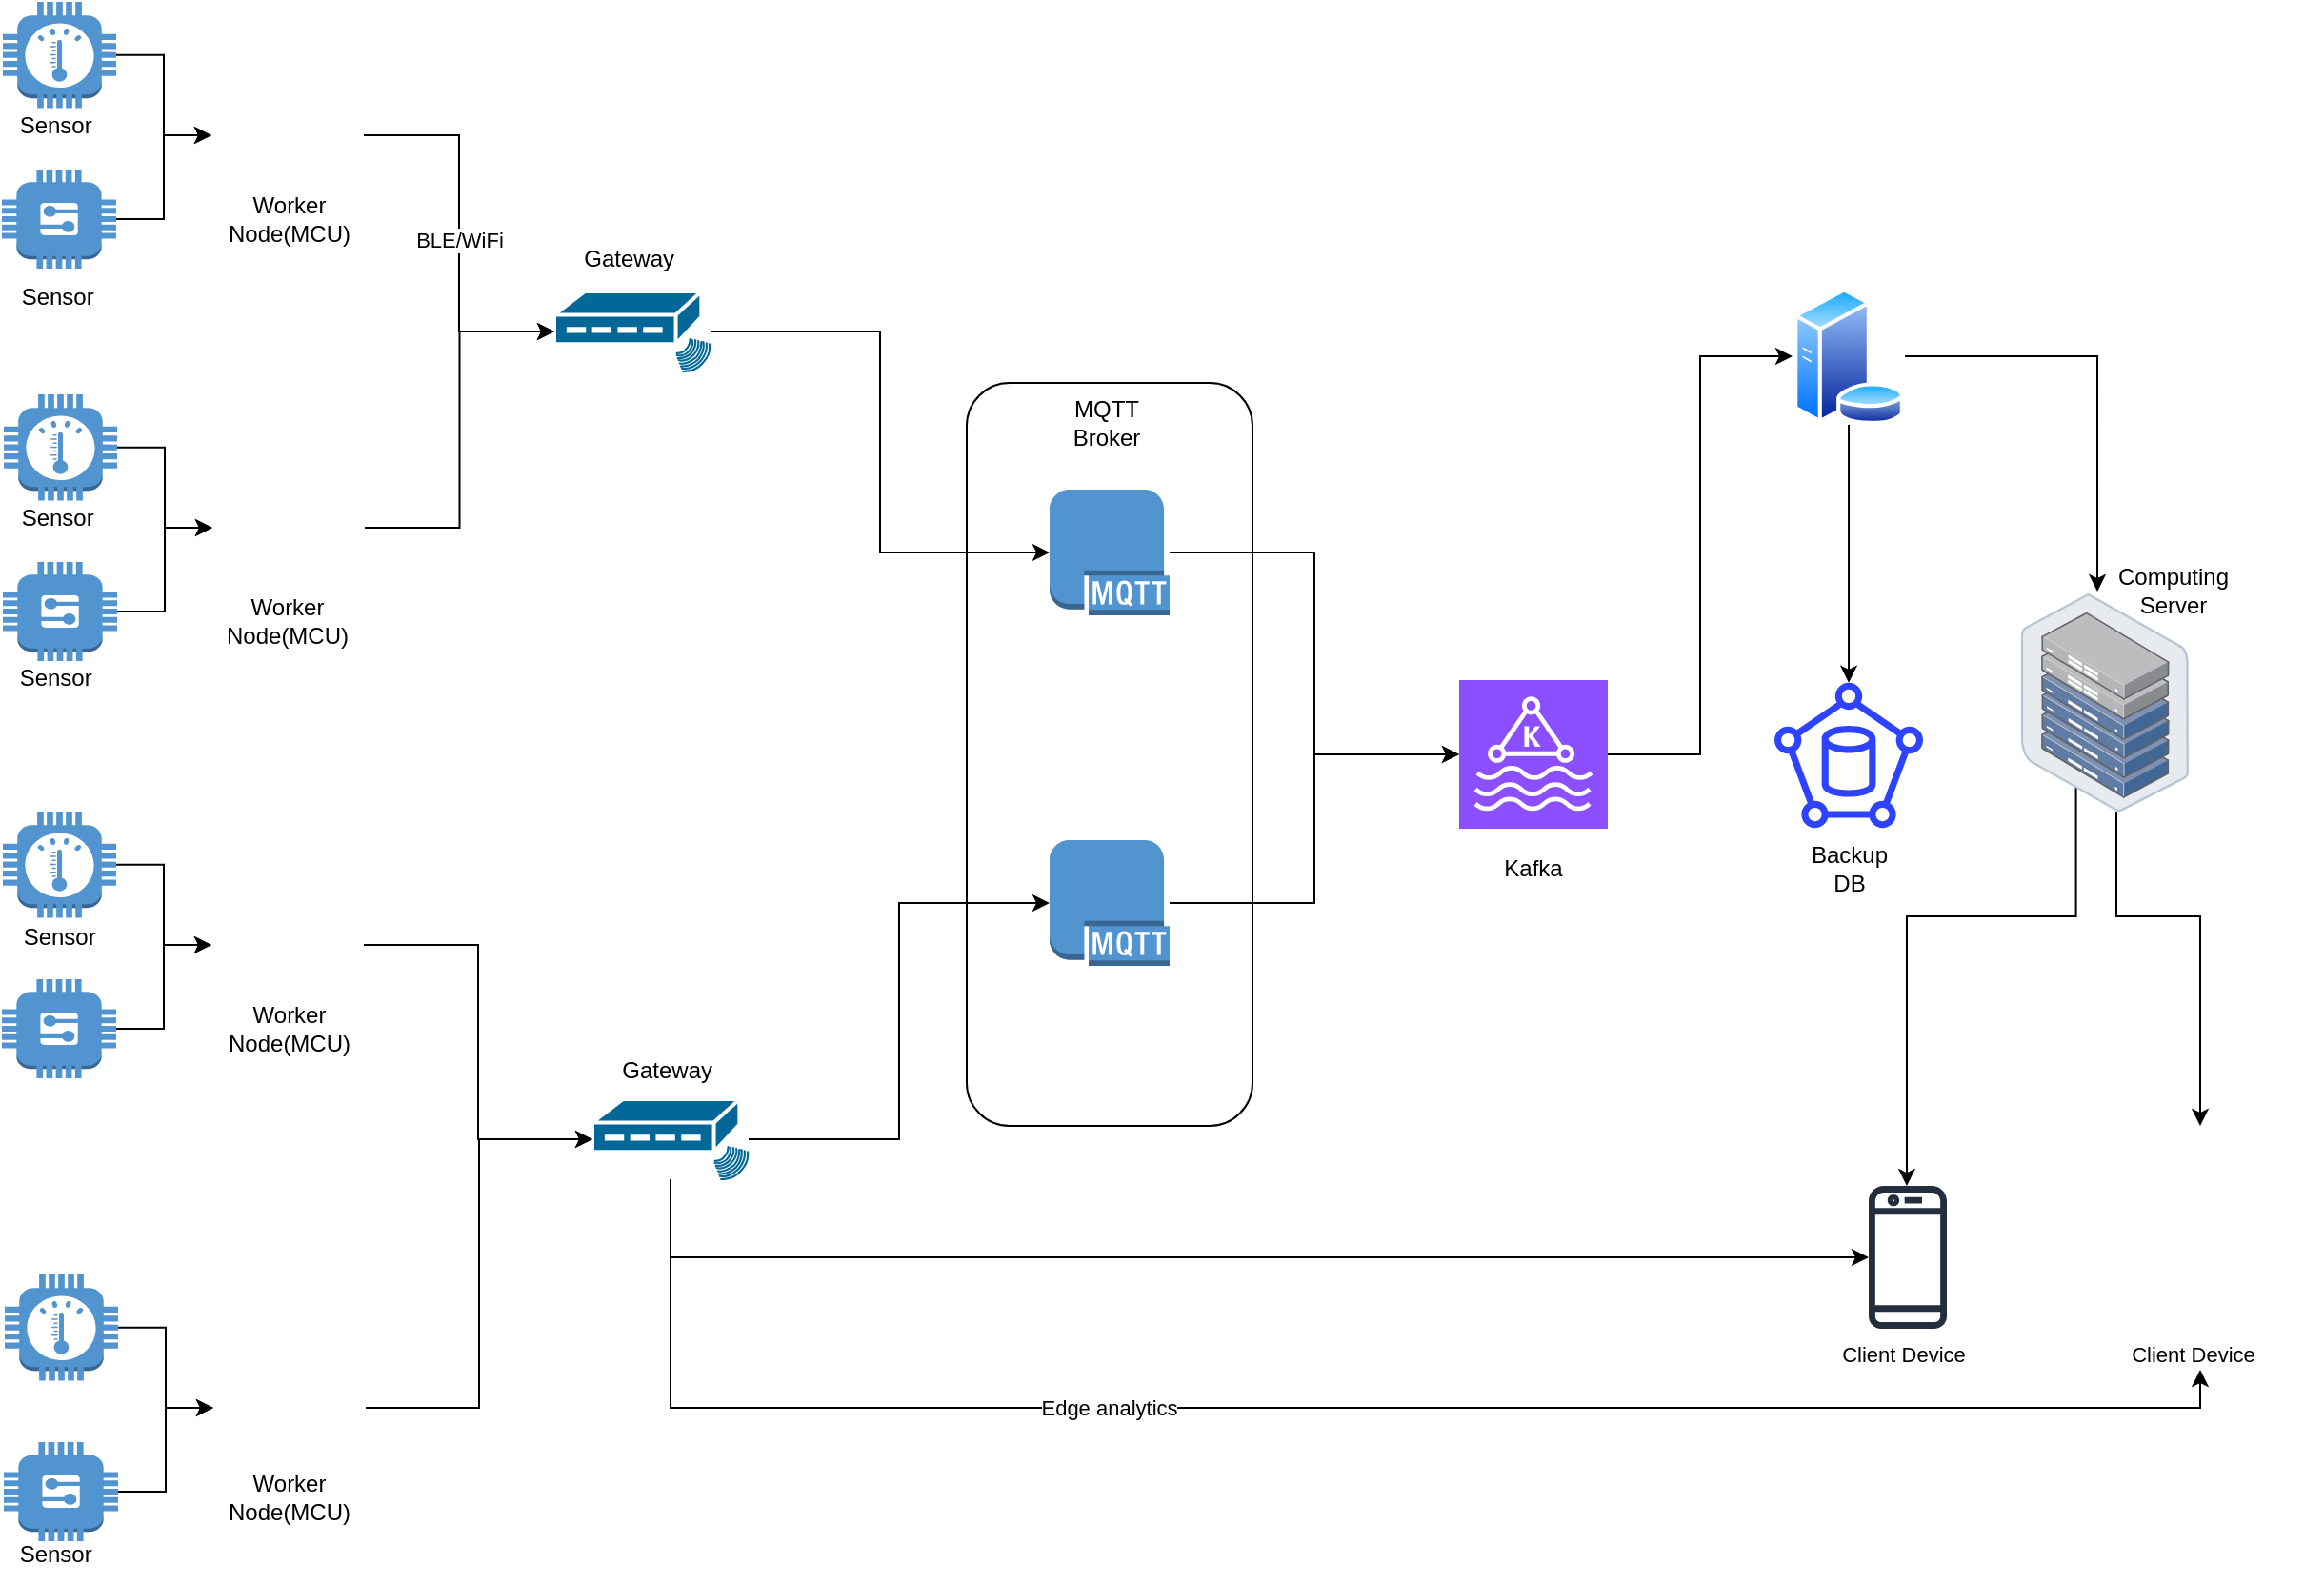 <mxfile version="22.1.4" type="github">
  <diagram name="Page-1" id="D1KWsUhvGi-13Org68C8">
    <mxGraphModel dx="2350" dy="824" grid="1" gridSize="10" guides="1" tooltips="1" connect="1" arrows="1" fold="1" page="1" pageScale="1" pageWidth="850" pageHeight="1100" math="0" shadow="0">
      <root>
        <mxCell id="0" />
        <mxCell id="1" parent="0" />
        <mxCell id="LfplTYUUEJtRehGg-FaP-46" value="" style="rounded=1;whiteSpace=wrap;html=1;" vertex="1" parent="1">
          <mxGeometry x="166.5" y="350" width="150" height="390" as="geometry" />
        </mxCell>
        <mxCell id="LfplTYUUEJtRehGg-FaP-48" style="edgeStyle=orthogonalEdgeStyle;rounded=0;orthogonalLoop=1;jettySize=auto;html=1;entryX=0;entryY=0.5;entryDx=0;entryDy=0;entryPerimeter=0;" edge="1" parent="1" source="LfplTYUUEJtRehGg-FaP-1" target="LfplTYUUEJtRehGg-FaP-5">
          <mxGeometry relative="1" as="geometry">
            <mxPoint x="420" y="550" as="targetPoint" />
          </mxGeometry>
        </mxCell>
        <mxCell id="LfplTYUUEJtRehGg-FaP-1" value="" style="outlineConnect=0;dashed=0;verticalLabelPosition=bottom;verticalAlign=top;align=center;html=1;shape=mxgraph.aws3.mqtt_protocol;fillColor=#5294CF;gradientColor=none;" vertex="1" parent="1">
          <mxGeometry x="210" y="406" width="63" height="66" as="geometry" />
        </mxCell>
        <mxCell id="LfplTYUUEJtRehGg-FaP-4" value="" style="outlineConnect=0;dashed=0;verticalLabelPosition=bottom;verticalAlign=top;align=center;html=1;shape=mxgraph.aws3.mqtt_protocol;fillColor=#5294CF;gradientColor=none;" vertex="1" parent="1">
          <mxGeometry x="210" y="590" width="63" height="66" as="geometry" />
        </mxCell>
        <mxCell id="LfplTYUUEJtRehGg-FaP-51" style="edgeStyle=orthogonalEdgeStyle;rounded=0;orthogonalLoop=1;jettySize=auto;html=1;entryX=0;entryY=0.5;entryDx=0;entryDy=0;" edge="1" parent="1" source="LfplTYUUEJtRehGg-FaP-5" target="LfplTYUUEJtRehGg-FaP-6">
          <mxGeometry relative="1" as="geometry" />
        </mxCell>
        <mxCell id="LfplTYUUEJtRehGg-FaP-5" value="" style="sketch=0;points=[[0,0,0],[0.25,0,0],[0.5,0,0],[0.75,0,0],[1,0,0],[0,1,0],[0.25,1,0],[0.5,1,0],[0.75,1,0],[1,1,0],[0,0.25,0],[0,0.5,0],[0,0.75,0],[1,0.25,0],[1,0.5,0],[1,0.75,0]];outlineConnect=0;fontColor=#232F3E;fillColor=#8C4FFF;strokeColor=#ffffff;dashed=0;verticalLabelPosition=bottom;verticalAlign=top;align=center;html=1;fontSize=12;fontStyle=0;aspect=fixed;shape=mxgraph.aws4.resourceIcon;resIcon=mxgraph.aws4.managed_streaming_for_kafka;" vertex="1" parent="1">
          <mxGeometry x="425" y="506" width="78" height="78" as="geometry" />
        </mxCell>
        <mxCell id="LfplTYUUEJtRehGg-FaP-54" style="edgeStyle=orthogonalEdgeStyle;rounded=0;orthogonalLoop=1;jettySize=auto;html=1;" edge="1" parent="1" source="LfplTYUUEJtRehGg-FaP-6" target="LfplTYUUEJtRehGg-FaP-53">
          <mxGeometry relative="1" as="geometry" />
        </mxCell>
        <mxCell id="LfplTYUUEJtRehGg-FaP-6" value="" style="image;aspect=fixed;perimeter=ellipsePerimeter;html=1;align=center;shadow=0;dashed=0;spacingTop=3;image=img/lib/active_directory/database_server.svg;" vertex="1" parent="1">
          <mxGeometry x="600" y="300" width="59.04" height="72" as="geometry" />
        </mxCell>
        <mxCell id="LfplTYUUEJtRehGg-FaP-58" style="edgeStyle=orthogonalEdgeStyle;rounded=0;orthogonalLoop=1;jettySize=auto;html=1;" edge="1" parent="1" target="LfplTYUUEJtRehGg-FaP-8">
          <mxGeometry relative="1" as="geometry">
            <mxPoint x="748.8" y="516.199" as="sourcePoint" />
            <mxPoint x="659.043" y="760.003" as="targetPoint" />
            <Array as="points">
              <mxPoint x="749" y="630" />
              <mxPoint x="660" y="630" />
              <mxPoint x="660" y="824" />
            </Array>
          </mxGeometry>
        </mxCell>
        <mxCell id="LfplTYUUEJtRehGg-FaP-60" style="edgeStyle=orthogonalEdgeStyle;rounded=0;orthogonalLoop=1;jettySize=auto;html=1;" edge="1" parent="1" source="LfplTYUUEJtRehGg-FaP-7" target="LfplTYUUEJtRehGg-FaP-11">
          <mxGeometry relative="1" as="geometry">
            <Array as="points">
              <mxPoint x="770" y="630" />
              <mxPoint x="814" y="630" />
            </Array>
          </mxGeometry>
        </mxCell>
        <mxCell id="LfplTYUUEJtRehGg-FaP-7" value="" style="image;points=[];aspect=fixed;html=1;align=center;shadow=0;dashed=0;image=img/lib/allied_telesis/storage/Datacenter_Server_Half_Rack_ToR.svg;" vertex="1" parent="1">
          <mxGeometry x="719.8" y="460.4" width="88.2" height="114.6" as="geometry" />
        </mxCell>
        <mxCell id="LfplTYUUEJtRehGg-FaP-8" value="" style="sketch=0;outlineConnect=0;fontColor=#232F3E;gradientColor=none;fillColor=#232F3D;strokeColor=none;dashed=0;verticalLabelPosition=bottom;verticalAlign=top;align=center;html=1;fontSize=12;fontStyle=0;aspect=fixed;pointerEvents=1;shape=mxgraph.aws4.mobile_client;" vertex="1" parent="1">
          <mxGeometry x="640" y="770" width="41" height="78" as="geometry" />
        </mxCell>
        <mxCell id="LfplTYUUEJtRehGg-FaP-11" value="" style="shape=image;html=1;verticalAlign=top;verticalLabelPosition=bottom;labelBackgroundColor=#ffffff;imageAspect=0;aspect=fixed;image=https://cdn0.iconfinder.com/data/icons/devices-42/512/Normal_LCD-128.png" vertex="1" parent="1">
          <mxGeometry x="750" y="740" width="128" height="128" as="geometry" />
        </mxCell>
        <mxCell id="LfplTYUUEJtRehGg-FaP-16" style="edgeStyle=orthogonalEdgeStyle;rounded=0;orthogonalLoop=1;jettySize=auto;html=1;" edge="1" parent="1" source="LfplTYUUEJtRehGg-FaP-12" target="LfplTYUUEJtRehGg-FaP-14">
          <mxGeometry relative="1" as="geometry" />
        </mxCell>
        <mxCell id="LfplTYUUEJtRehGg-FaP-12" value="" style="outlineConnect=0;dashed=0;verticalLabelPosition=bottom;verticalAlign=top;align=center;html=1;shape=mxgraph.aws3.thermostat;fillColor=#5294CF;gradientColor=none;" vertex="1" parent="1">
          <mxGeometry x="-339.5" y="150" width="59.5" height="55.75" as="geometry" />
        </mxCell>
        <mxCell id="LfplTYUUEJtRehGg-FaP-20" style="edgeStyle=orthogonalEdgeStyle;rounded=0;orthogonalLoop=1;jettySize=auto;html=1;" edge="1" parent="1" source="LfplTYUUEJtRehGg-FaP-13" target="LfplTYUUEJtRehGg-FaP-14">
          <mxGeometry relative="1" as="geometry" />
        </mxCell>
        <mxCell id="LfplTYUUEJtRehGg-FaP-13" value="" style="outlineConnect=0;dashed=0;verticalLabelPosition=bottom;verticalAlign=top;align=center;html=1;shape=mxgraph.aws3.generic;fillColor=#5294CF;gradientColor=none;" vertex="1" parent="1">
          <mxGeometry x="-340" y="238" width="60" height="52" as="geometry" />
        </mxCell>
        <mxCell id="LfplTYUUEJtRehGg-FaP-14" value="" style="shape=image;html=1;verticalAlign=top;verticalLabelPosition=bottom;labelBackgroundColor=#ffffff;imageAspect=0;aspect=fixed;image=https://cdn2.iconfinder.com/data/icons/electronic-13/480/3-electronic-arduino-chipset-icon-2-128.png" vertex="1" parent="1">
          <mxGeometry x="-230" y="180" width="80" height="80" as="geometry" />
        </mxCell>
        <mxCell id="LfplTYUUEJtRehGg-FaP-61" style="edgeStyle=orthogonalEdgeStyle;rounded=0;orthogonalLoop=1;jettySize=auto;html=1;" edge="1" parent="1" source="LfplTYUUEJtRehGg-FaP-15" target="LfplTYUUEJtRehGg-FaP-8">
          <mxGeometry relative="1" as="geometry">
            <Array as="points">
              <mxPoint x="11" y="809" />
            </Array>
          </mxGeometry>
        </mxCell>
        <mxCell id="LfplTYUUEJtRehGg-FaP-63" style="edgeStyle=orthogonalEdgeStyle;rounded=0;orthogonalLoop=1;jettySize=auto;html=1;entryX=0.5;entryY=1;entryDx=0;entryDy=0;" edge="1" parent="1" source="LfplTYUUEJtRehGg-FaP-15" target="LfplTYUUEJtRehGg-FaP-11">
          <mxGeometry relative="1" as="geometry">
            <Array as="points">
              <mxPoint x="11" y="888" />
              <mxPoint x="814" y="888" />
            </Array>
          </mxGeometry>
        </mxCell>
        <mxCell id="LfplTYUUEJtRehGg-FaP-65" value="Edge analytics" style="edgeLabel;html=1;align=center;verticalAlign=middle;resizable=0;points=[];" vertex="1" connectable="0" parent="LfplTYUUEJtRehGg-FaP-63">
          <mxGeometry x="-0.251" y="-5" relative="1" as="geometry">
            <mxPoint x="-3" y="-5" as="offset" />
          </mxGeometry>
        </mxCell>
        <mxCell id="LfplTYUUEJtRehGg-FaP-76" value="Client Device" style="edgeLabel;html=1;align=center;verticalAlign=middle;resizable=0;points=[];" vertex="1" connectable="0" parent="LfplTYUUEJtRehGg-FaP-63">
          <mxGeometry x="-0.251" y="-5" relative="1" as="geometry">
            <mxPoint x="414" y="-33" as="offset" />
          </mxGeometry>
        </mxCell>
        <mxCell id="LfplTYUUEJtRehGg-FaP-77" value="Client Device" style="edgeLabel;html=1;align=center;verticalAlign=middle;resizable=0;points=[];" vertex="1" connectable="0" parent="LfplTYUUEJtRehGg-FaP-63">
          <mxGeometry x="-0.251" y="-5" relative="1" as="geometry">
            <mxPoint x="566" y="-33" as="offset" />
          </mxGeometry>
        </mxCell>
        <mxCell id="LfplTYUUEJtRehGg-FaP-15" value="" style="shape=mxgraph.cisco.modems_and_phones.rf_modem;html=1;pointerEvents=1;dashed=0;fillColor=#036897;strokeColor=#ffffff;strokeWidth=2;verticalLabelPosition=bottom;verticalAlign=top;align=center;outlineConnect=0;" vertex="1" parent="1">
          <mxGeometry x="-30" y="726" width="82" height="42" as="geometry" />
        </mxCell>
        <mxCell id="LfplTYUUEJtRehGg-FaP-21" style="edgeStyle=orthogonalEdgeStyle;rounded=0;orthogonalLoop=1;jettySize=auto;html=1;" edge="1" source="LfplTYUUEJtRehGg-FaP-22" target="LfplTYUUEJtRehGg-FaP-25" parent="1">
          <mxGeometry relative="1" as="geometry" />
        </mxCell>
        <mxCell id="LfplTYUUEJtRehGg-FaP-22" value="" style="outlineConnect=0;dashed=0;verticalLabelPosition=bottom;verticalAlign=top;align=center;html=1;shape=mxgraph.aws3.thermostat;fillColor=#5294CF;gradientColor=none;" vertex="1" parent="1">
          <mxGeometry x="-339" y="356" width="59.5" height="55.75" as="geometry" />
        </mxCell>
        <mxCell id="LfplTYUUEJtRehGg-FaP-23" style="edgeStyle=orthogonalEdgeStyle;rounded=0;orthogonalLoop=1;jettySize=auto;html=1;" edge="1" source="LfplTYUUEJtRehGg-FaP-24" target="LfplTYUUEJtRehGg-FaP-25" parent="1">
          <mxGeometry relative="1" as="geometry" />
        </mxCell>
        <mxCell id="LfplTYUUEJtRehGg-FaP-24" value="" style="outlineConnect=0;dashed=0;verticalLabelPosition=bottom;verticalAlign=top;align=center;html=1;shape=mxgraph.aws3.generic;fillColor=#5294CF;gradientColor=none;" vertex="1" parent="1">
          <mxGeometry x="-339.5" y="444" width="60" height="52" as="geometry" />
        </mxCell>
        <mxCell id="LfplTYUUEJtRehGg-FaP-25" value="" style="shape=image;html=1;verticalAlign=top;verticalLabelPosition=bottom;labelBackgroundColor=#ffffff;imageAspect=0;aspect=fixed;image=https://cdn2.iconfinder.com/data/icons/electronic-13/480/3-electronic-arduino-chipset-icon-2-128.png" vertex="1" parent="1">
          <mxGeometry x="-229.5" y="386" width="80" height="80" as="geometry" />
        </mxCell>
        <mxCell id="LfplTYUUEJtRehGg-FaP-26" style="edgeStyle=orthogonalEdgeStyle;rounded=0;orthogonalLoop=1;jettySize=auto;html=1;" edge="1" source="LfplTYUUEJtRehGg-FaP-27" target="LfplTYUUEJtRehGg-FaP-30" parent="1">
          <mxGeometry relative="1" as="geometry" />
        </mxCell>
        <mxCell id="LfplTYUUEJtRehGg-FaP-27" value="" style="outlineConnect=0;dashed=0;verticalLabelPosition=bottom;verticalAlign=top;align=center;html=1;shape=mxgraph.aws3.thermostat;fillColor=#5294CF;gradientColor=none;" vertex="1" parent="1">
          <mxGeometry x="-338.5" y="818" width="59.5" height="55.75" as="geometry" />
        </mxCell>
        <mxCell id="LfplTYUUEJtRehGg-FaP-28" style="edgeStyle=orthogonalEdgeStyle;rounded=0;orthogonalLoop=1;jettySize=auto;html=1;" edge="1" source="LfplTYUUEJtRehGg-FaP-29" target="LfplTYUUEJtRehGg-FaP-30" parent="1">
          <mxGeometry relative="1" as="geometry" />
        </mxCell>
        <mxCell id="LfplTYUUEJtRehGg-FaP-29" value="" style="outlineConnect=0;dashed=0;verticalLabelPosition=bottom;verticalAlign=top;align=center;html=1;shape=mxgraph.aws3.generic;fillColor=#5294CF;gradientColor=none;" vertex="1" parent="1">
          <mxGeometry x="-339" y="906" width="60" height="52" as="geometry" />
        </mxCell>
        <mxCell id="LfplTYUUEJtRehGg-FaP-30" value="" style="shape=image;html=1;verticalAlign=top;verticalLabelPosition=bottom;labelBackgroundColor=#ffffff;imageAspect=0;aspect=fixed;image=https://cdn2.iconfinder.com/data/icons/electronic-13/480/3-electronic-arduino-chipset-icon-2-128.png" vertex="1" parent="1">
          <mxGeometry x="-229" y="848" width="80" height="80" as="geometry" />
        </mxCell>
        <mxCell id="LfplTYUUEJtRehGg-FaP-32" value="" style="shape=mxgraph.cisco.modems_and_phones.rf_modem;html=1;pointerEvents=1;dashed=0;fillColor=#036897;strokeColor=#ffffff;strokeWidth=2;verticalLabelPosition=bottom;verticalAlign=top;align=center;outlineConnect=0;" vertex="1" parent="1">
          <mxGeometry x="-50" y="302" width="82" height="42" as="geometry" />
        </mxCell>
        <mxCell id="LfplTYUUEJtRehGg-FaP-34" style="edgeStyle=orthogonalEdgeStyle;rounded=0;orthogonalLoop=1;jettySize=auto;html=1;" edge="1" source="LfplTYUUEJtRehGg-FaP-35" target="LfplTYUUEJtRehGg-FaP-38" parent="1">
          <mxGeometry relative="1" as="geometry" />
        </mxCell>
        <mxCell id="LfplTYUUEJtRehGg-FaP-35" value="" style="outlineConnect=0;dashed=0;verticalLabelPosition=bottom;verticalAlign=top;align=center;html=1;shape=mxgraph.aws3.thermostat;fillColor=#5294CF;gradientColor=none;" vertex="1" parent="1">
          <mxGeometry x="-339.5" y="575" width="59.5" height="55.75" as="geometry" />
        </mxCell>
        <mxCell id="LfplTYUUEJtRehGg-FaP-36" style="edgeStyle=orthogonalEdgeStyle;rounded=0;orthogonalLoop=1;jettySize=auto;html=1;" edge="1" source="LfplTYUUEJtRehGg-FaP-37" target="LfplTYUUEJtRehGg-FaP-38" parent="1">
          <mxGeometry relative="1" as="geometry" />
        </mxCell>
        <mxCell id="LfplTYUUEJtRehGg-FaP-37" value="" style="outlineConnect=0;dashed=0;verticalLabelPosition=bottom;verticalAlign=top;align=center;html=1;shape=mxgraph.aws3.generic;fillColor=#5294CF;gradientColor=none;" vertex="1" parent="1">
          <mxGeometry x="-340" y="663" width="60" height="52" as="geometry" />
        </mxCell>
        <mxCell id="LfplTYUUEJtRehGg-FaP-38" value="" style="shape=image;html=1;verticalAlign=top;verticalLabelPosition=bottom;labelBackgroundColor=#ffffff;imageAspect=0;aspect=fixed;image=https://cdn2.iconfinder.com/data/icons/electronic-13/480/3-electronic-arduino-chipset-icon-2-128.png" vertex="1" parent="1">
          <mxGeometry x="-230" y="605" width="80" height="80" as="geometry" />
        </mxCell>
        <mxCell id="LfplTYUUEJtRehGg-FaP-39" style="edgeStyle=orthogonalEdgeStyle;rounded=0;orthogonalLoop=1;jettySize=auto;html=1;entryX=0;entryY=0.5;entryDx=0;entryDy=0;entryPerimeter=0;" edge="1" parent="1" source="LfplTYUUEJtRehGg-FaP-14" target="LfplTYUUEJtRehGg-FaP-32">
          <mxGeometry relative="1" as="geometry" />
        </mxCell>
        <mxCell id="LfplTYUUEJtRehGg-FaP-78" value="BLE/WiFi" style="edgeLabel;html=1;align=center;verticalAlign=middle;resizable=0;points=[];" vertex="1" connectable="0" parent="LfplTYUUEJtRehGg-FaP-39">
          <mxGeometry x="0.032" relative="1" as="geometry">
            <mxPoint as="offset" />
          </mxGeometry>
        </mxCell>
        <mxCell id="LfplTYUUEJtRehGg-FaP-41" style="edgeStyle=orthogonalEdgeStyle;rounded=0;orthogonalLoop=1;jettySize=auto;html=1;entryX=0;entryY=0.5;entryDx=0;entryDy=0;entryPerimeter=0;" edge="1" parent="1" source="LfplTYUUEJtRehGg-FaP-25" target="LfplTYUUEJtRehGg-FaP-32">
          <mxGeometry relative="1" as="geometry" />
        </mxCell>
        <mxCell id="LfplTYUUEJtRehGg-FaP-42" style="edgeStyle=orthogonalEdgeStyle;rounded=0;orthogonalLoop=1;jettySize=auto;html=1;entryX=0;entryY=0.5;entryDx=0;entryDy=0;entryPerimeter=0;" edge="1" parent="1" source="LfplTYUUEJtRehGg-FaP-38" target="LfplTYUUEJtRehGg-FaP-15">
          <mxGeometry relative="1" as="geometry" />
        </mxCell>
        <mxCell id="LfplTYUUEJtRehGg-FaP-43" style="edgeStyle=orthogonalEdgeStyle;rounded=0;orthogonalLoop=1;jettySize=auto;html=1;entryX=0;entryY=0.5;entryDx=0;entryDy=0;entryPerimeter=0;" edge="1" parent="1" source="LfplTYUUEJtRehGg-FaP-30" target="LfplTYUUEJtRehGg-FaP-15">
          <mxGeometry relative="1" as="geometry" />
        </mxCell>
        <mxCell id="LfplTYUUEJtRehGg-FaP-44" style="edgeStyle=orthogonalEdgeStyle;rounded=0;orthogonalLoop=1;jettySize=auto;html=1;entryX=0;entryY=0.5;entryDx=0;entryDy=0;entryPerimeter=0;" edge="1" parent="1" source="LfplTYUUEJtRehGg-FaP-32" target="LfplTYUUEJtRehGg-FaP-1">
          <mxGeometry relative="1" as="geometry" />
        </mxCell>
        <mxCell id="LfplTYUUEJtRehGg-FaP-45" style="edgeStyle=orthogonalEdgeStyle;rounded=0;orthogonalLoop=1;jettySize=auto;html=1;entryX=0;entryY=0.5;entryDx=0;entryDy=0;entryPerimeter=0;" edge="1" parent="1" source="LfplTYUUEJtRehGg-FaP-15" target="LfplTYUUEJtRehGg-FaP-4">
          <mxGeometry relative="1" as="geometry" />
        </mxCell>
        <mxCell id="LfplTYUUEJtRehGg-FaP-47" style="edgeStyle=orthogonalEdgeStyle;rounded=0;orthogonalLoop=1;jettySize=auto;html=1;entryX=0;entryY=0.5;entryDx=0;entryDy=0;entryPerimeter=0;" edge="1" parent="1" source="LfplTYUUEJtRehGg-FaP-4" target="LfplTYUUEJtRehGg-FaP-5">
          <mxGeometry relative="1" as="geometry" />
        </mxCell>
        <mxCell id="LfplTYUUEJtRehGg-FaP-52" style="edgeStyle=orthogonalEdgeStyle;rounded=0;orthogonalLoop=1;jettySize=auto;html=1;entryX=0.456;entryY=-0.008;entryDx=0;entryDy=0;entryPerimeter=0;" edge="1" parent="1" source="LfplTYUUEJtRehGg-FaP-6" target="LfplTYUUEJtRehGg-FaP-7">
          <mxGeometry relative="1" as="geometry" />
        </mxCell>
        <mxCell id="LfplTYUUEJtRehGg-FaP-53" value="" style="sketch=0;outlineConnect=0;fillColor=#2E43FF;strokeColor=#6c8ebf;dashed=0;verticalLabelPosition=bottom;verticalAlign=top;align=center;html=1;fontSize=12;fontStyle=0;aspect=fixed;pointerEvents=1;shape=mxgraph.aws4.backup_database;" vertex="1" parent="1">
          <mxGeometry x="590.52" y="507" width="78" height="77" as="geometry" />
        </mxCell>
        <mxCell id="LfplTYUUEJtRehGg-FaP-66" value="MQTT Broker" style="text;strokeColor=none;align=center;fillColor=none;html=1;verticalAlign=middle;whiteSpace=wrap;rounded=0;" vertex="1" parent="1">
          <mxGeometry x="210" y="356" width="60" height="30" as="geometry" />
        </mxCell>
        <mxCell id="LfplTYUUEJtRehGg-FaP-67" value="Gateway&amp;nbsp;" style="text;strokeColor=none;align=center;fillColor=none;html=1;verticalAlign=middle;whiteSpace=wrap;rounded=0;" vertex="1" parent="1">
          <mxGeometry x="-19" y="696" width="60" height="30" as="geometry" />
        </mxCell>
        <mxCell id="LfplTYUUEJtRehGg-FaP-68" value="Gateway&amp;nbsp;" style="text;strokeColor=none;align=center;fillColor=none;html=1;verticalAlign=middle;whiteSpace=wrap;rounded=0;" vertex="1" parent="1">
          <mxGeometry x="-39" y="270" width="60" height="30" as="geometry" />
        </mxCell>
        <mxCell id="LfplTYUUEJtRehGg-FaP-69" value="Kafka" style="text;strokeColor=none;align=center;fillColor=none;html=1;verticalAlign=middle;whiteSpace=wrap;rounded=0;" vertex="1" parent="1">
          <mxGeometry x="434" y="590" width="60" height="30" as="geometry" />
        </mxCell>
        <mxCell id="LfplTYUUEJtRehGg-FaP-70" value="Backup DB" style="text;strokeColor=none;align=center;fillColor=none;html=1;verticalAlign=middle;whiteSpace=wrap;rounded=0;" vertex="1" parent="1">
          <mxGeometry x="600" y="590" width="60" height="30" as="geometry" />
        </mxCell>
        <mxCell id="LfplTYUUEJtRehGg-FaP-71" value="Computing Server" style="text;strokeColor=none;align=center;fillColor=none;html=1;verticalAlign=middle;whiteSpace=wrap;rounded=0;" vertex="1" parent="1">
          <mxGeometry x="770" y="444" width="60" height="30" as="geometry" />
        </mxCell>
        <mxCell id="LfplTYUUEJtRehGg-FaP-72" value="Worker Node(MCU)" style="text;strokeColor=none;align=center;fillColor=none;html=1;verticalAlign=middle;whiteSpace=wrap;rounded=0;" vertex="1" parent="1">
          <mxGeometry x="-219" y="249" width="60" height="30" as="geometry" />
        </mxCell>
        <mxCell id="LfplTYUUEJtRehGg-FaP-79" value="Sensor&amp;nbsp;" style="text;strokeColor=none;align=center;fillColor=none;html=1;verticalAlign=middle;whiteSpace=wrap;rounded=0;" vertex="1" parent="1">
          <mxGeometry x="-339.5" y="406" width="60" height="30" as="geometry" />
        </mxCell>
        <mxCell id="LfplTYUUEJtRehGg-FaP-80" value="Sensor&amp;nbsp;" style="text;strokeColor=none;align=center;fillColor=none;html=1;verticalAlign=middle;whiteSpace=wrap;rounded=0;" vertex="1" parent="1">
          <mxGeometry x="-339.5" y="290" width="60" height="30" as="geometry" />
        </mxCell>
        <mxCell id="LfplTYUUEJtRehGg-FaP-81" value="Sensor&amp;nbsp;" style="text;strokeColor=none;align=center;fillColor=none;html=1;verticalAlign=middle;whiteSpace=wrap;rounded=0;" vertex="1" parent="1">
          <mxGeometry x="-340" y="200" width="60" height="30" as="geometry" />
        </mxCell>
        <mxCell id="LfplTYUUEJtRehGg-FaP-82" value="Sensor&amp;nbsp;" style="text;strokeColor=none;align=center;fillColor=none;html=1;verticalAlign=middle;whiteSpace=wrap;rounded=0;" vertex="1" parent="1">
          <mxGeometry x="-340" y="490" width="60" height="30" as="geometry" />
        </mxCell>
        <mxCell id="LfplTYUUEJtRehGg-FaP-84" value="Sensor&amp;nbsp;" style="text;strokeColor=none;align=center;fillColor=none;html=1;verticalAlign=middle;whiteSpace=wrap;rounded=0;" vertex="1" parent="1">
          <mxGeometry x="-338.5" y="626" width="60" height="30" as="geometry" />
        </mxCell>
        <mxCell id="LfplTYUUEJtRehGg-FaP-85" value="Sensor&amp;nbsp;" style="text;strokeColor=none;align=center;fillColor=none;html=1;verticalAlign=middle;whiteSpace=wrap;rounded=0;" vertex="1" parent="1">
          <mxGeometry x="-340" y="950" width="60" height="30" as="geometry" />
        </mxCell>
        <mxCell id="LfplTYUUEJtRehGg-FaP-86" value="Worker Node(MCU)" style="text;strokeColor=none;align=center;fillColor=none;html=1;verticalAlign=middle;whiteSpace=wrap;rounded=0;" vertex="1" parent="1">
          <mxGeometry x="-219.5" y="674" width="60" height="30" as="geometry" />
        </mxCell>
        <mxCell id="LfplTYUUEJtRehGg-FaP-87" value="Worker Node(MCU)" style="text;strokeColor=none;align=center;fillColor=none;html=1;verticalAlign=middle;whiteSpace=wrap;rounded=0;" vertex="1" parent="1">
          <mxGeometry x="-219" y="920" width="60" height="30" as="geometry" />
        </mxCell>
        <mxCell id="LfplTYUUEJtRehGg-FaP-88" value="Worker Node(MCU)" style="text;strokeColor=none;align=center;fillColor=none;html=1;verticalAlign=middle;whiteSpace=wrap;rounded=0;" vertex="1" parent="1">
          <mxGeometry x="-220" y="460" width="60" height="30" as="geometry" />
        </mxCell>
      </root>
    </mxGraphModel>
  </diagram>
</mxfile>
